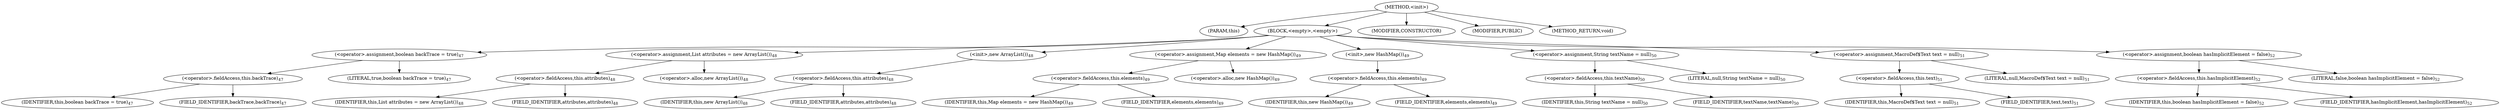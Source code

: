 digraph "&lt;init&gt;" {  
"1802" [label = <(METHOD,&lt;init&gt;)> ]
"1803" [label = <(PARAM,this)> ]
"1804" [label = <(BLOCK,&lt;empty&gt;,&lt;empty&gt;)> ]
"1805" [label = <(&lt;operator&gt;.assignment,boolean backTrace = true)<SUB>47</SUB>> ]
"1806" [label = <(&lt;operator&gt;.fieldAccess,this.backTrace)<SUB>47</SUB>> ]
"1807" [label = <(IDENTIFIER,this,boolean backTrace = true)<SUB>47</SUB>> ]
"1808" [label = <(FIELD_IDENTIFIER,backTrace,backTrace)<SUB>47</SUB>> ]
"1809" [label = <(LITERAL,true,boolean backTrace = true)<SUB>47</SUB>> ]
"1810" [label = <(&lt;operator&gt;.assignment,List attributes = new ArrayList())<SUB>48</SUB>> ]
"1811" [label = <(&lt;operator&gt;.fieldAccess,this.attributes)<SUB>48</SUB>> ]
"1812" [label = <(IDENTIFIER,this,List attributes = new ArrayList())<SUB>48</SUB>> ]
"1813" [label = <(FIELD_IDENTIFIER,attributes,attributes)<SUB>48</SUB>> ]
"1814" [label = <(&lt;operator&gt;.alloc,new ArrayList())<SUB>48</SUB>> ]
"1815" [label = <(&lt;init&gt;,new ArrayList())<SUB>48</SUB>> ]
"1816" [label = <(&lt;operator&gt;.fieldAccess,this.attributes)<SUB>48</SUB>> ]
"1817" [label = <(IDENTIFIER,this,new ArrayList())<SUB>48</SUB>> ]
"1818" [label = <(FIELD_IDENTIFIER,attributes,attributes)<SUB>48</SUB>> ]
"1819" [label = <(&lt;operator&gt;.assignment,Map elements = new HashMap())<SUB>49</SUB>> ]
"1820" [label = <(&lt;operator&gt;.fieldAccess,this.elements)<SUB>49</SUB>> ]
"1821" [label = <(IDENTIFIER,this,Map elements = new HashMap())<SUB>49</SUB>> ]
"1822" [label = <(FIELD_IDENTIFIER,elements,elements)<SUB>49</SUB>> ]
"1823" [label = <(&lt;operator&gt;.alloc,new HashMap())<SUB>49</SUB>> ]
"1824" [label = <(&lt;init&gt;,new HashMap())<SUB>49</SUB>> ]
"1825" [label = <(&lt;operator&gt;.fieldAccess,this.elements)<SUB>49</SUB>> ]
"1826" [label = <(IDENTIFIER,this,new HashMap())<SUB>49</SUB>> ]
"1827" [label = <(FIELD_IDENTIFIER,elements,elements)<SUB>49</SUB>> ]
"1828" [label = <(&lt;operator&gt;.assignment,String textName = null)<SUB>50</SUB>> ]
"1829" [label = <(&lt;operator&gt;.fieldAccess,this.textName)<SUB>50</SUB>> ]
"1830" [label = <(IDENTIFIER,this,String textName = null)<SUB>50</SUB>> ]
"1831" [label = <(FIELD_IDENTIFIER,textName,textName)<SUB>50</SUB>> ]
"1832" [label = <(LITERAL,null,String textName = null)<SUB>50</SUB>> ]
"1833" [label = <(&lt;operator&gt;.assignment,MacroDef$Text text = null)<SUB>51</SUB>> ]
"1834" [label = <(&lt;operator&gt;.fieldAccess,this.text)<SUB>51</SUB>> ]
"1835" [label = <(IDENTIFIER,this,MacroDef$Text text = null)<SUB>51</SUB>> ]
"1836" [label = <(FIELD_IDENTIFIER,text,text)<SUB>51</SUB>> ]
"1837" [label = <(LITERAL,null,MacroDef$Text text = null)<SUB>51</SUB>> ]
"1838" [label = <(&lt;operator&gt;.assignment,boolean hasImplicitElement = false)<SUB>52</SUB>> ]
"1839" [label = <(&lt;operator&gt;.fieldAccess,this.hasImplicitElement)<SUB>52</SUB>> ]
"1840" [label = <(IDENTIFIER,this,boolean hasImplicitElement = false)<SUB>52</SUB>> ]
"1841" [label = <(FIELD_IDENTIFIER,hasImplicitElement,hasImplicitElement)<SUB>52</SUB>> ]
"1842" [label = <(LITERAL,false,boolean hasImplicitElement = false)<SUB>52</SUB>> ]
"1843" [label = <(MODIFIER,CONSTRUCTOR)> ]
"1844" [label = <(MODIFIER,PUBLIC)> ]
"1845" [label = <(METHOD_RETURN,void)> ]
  "1802" -> "1803" 
  "1802" -> "1804" 
  "1802" -> "1843" 
  "1802" -> "1844" 
  "1802" -> "1845" 
  "1804" -> "1805" 
  "1804" -> "1810" 
  "1804" -> "1815" 
  "1804" -> "1819" 
  "1804" -> "1824" 
  "1804" -> "1828" 
  "1804" -> "1833" 
  "1804" -> "1838" 
  "1805" -> "1806" 
  "1805" -> "1809" 
  "1806" -> "1807" 
  "1806" -> "1808" 
  "1810" -> "1811" 
  "1810" -> "1814" 
  "1811" -> "1812" 
  "1811" -> "1813" 
  "1815" -> "1816" 
  "1816" -> "1817" 
  "1816" -> "1818" 
  "1819" -> "1820" 
  "1819" -> "1823" 
  "1820" -> "1821" 
  "1820" -> "1822" 
  "1824" -> "1825" 
  "1825" -> "1826" 
  "1825" -> "1827" 
  "1828" -> "1829" 
  "1828" -> "1832" 
  "1829" -> "1830" 
  "1829" -> "1831" 
  "1833" -> "1834" 
  "1833" -> "1837" 
  "1834" -> "1835" 
  "1834" -> "1836" 
  "1838" -> "1839" 
  "1838" -> "1842" 
  "1839" -> "1840" 
  "1839" -> "1841" 
}
